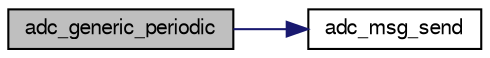digraph "adc_generic_periodic"
{
  edge [fontname="FreeSans",fontsize="10",labelfontname="FreeSans",labelfontsize="10"];
  node [fontname="FreeSans",fontsize="10",shape=record];
  rankdir="LR";
  Node1 [label="adc_generic_periodic",height=0.2,width=0.4,color="black", fillcolor="grey75", style="filled", fontcolor="black"];
  Node1 -> Node2 [color="midnightblue",fontsize="10",style="solid",fontname="FreeSans"];
  Node2 [label="adc_msg_send",height=0.2,width=0.4,color="black", fillcolor="white", style="filled",URL="$adc__generic_8c.html#ace7f1a9a97c5936444f016726eecd13d"];
}
